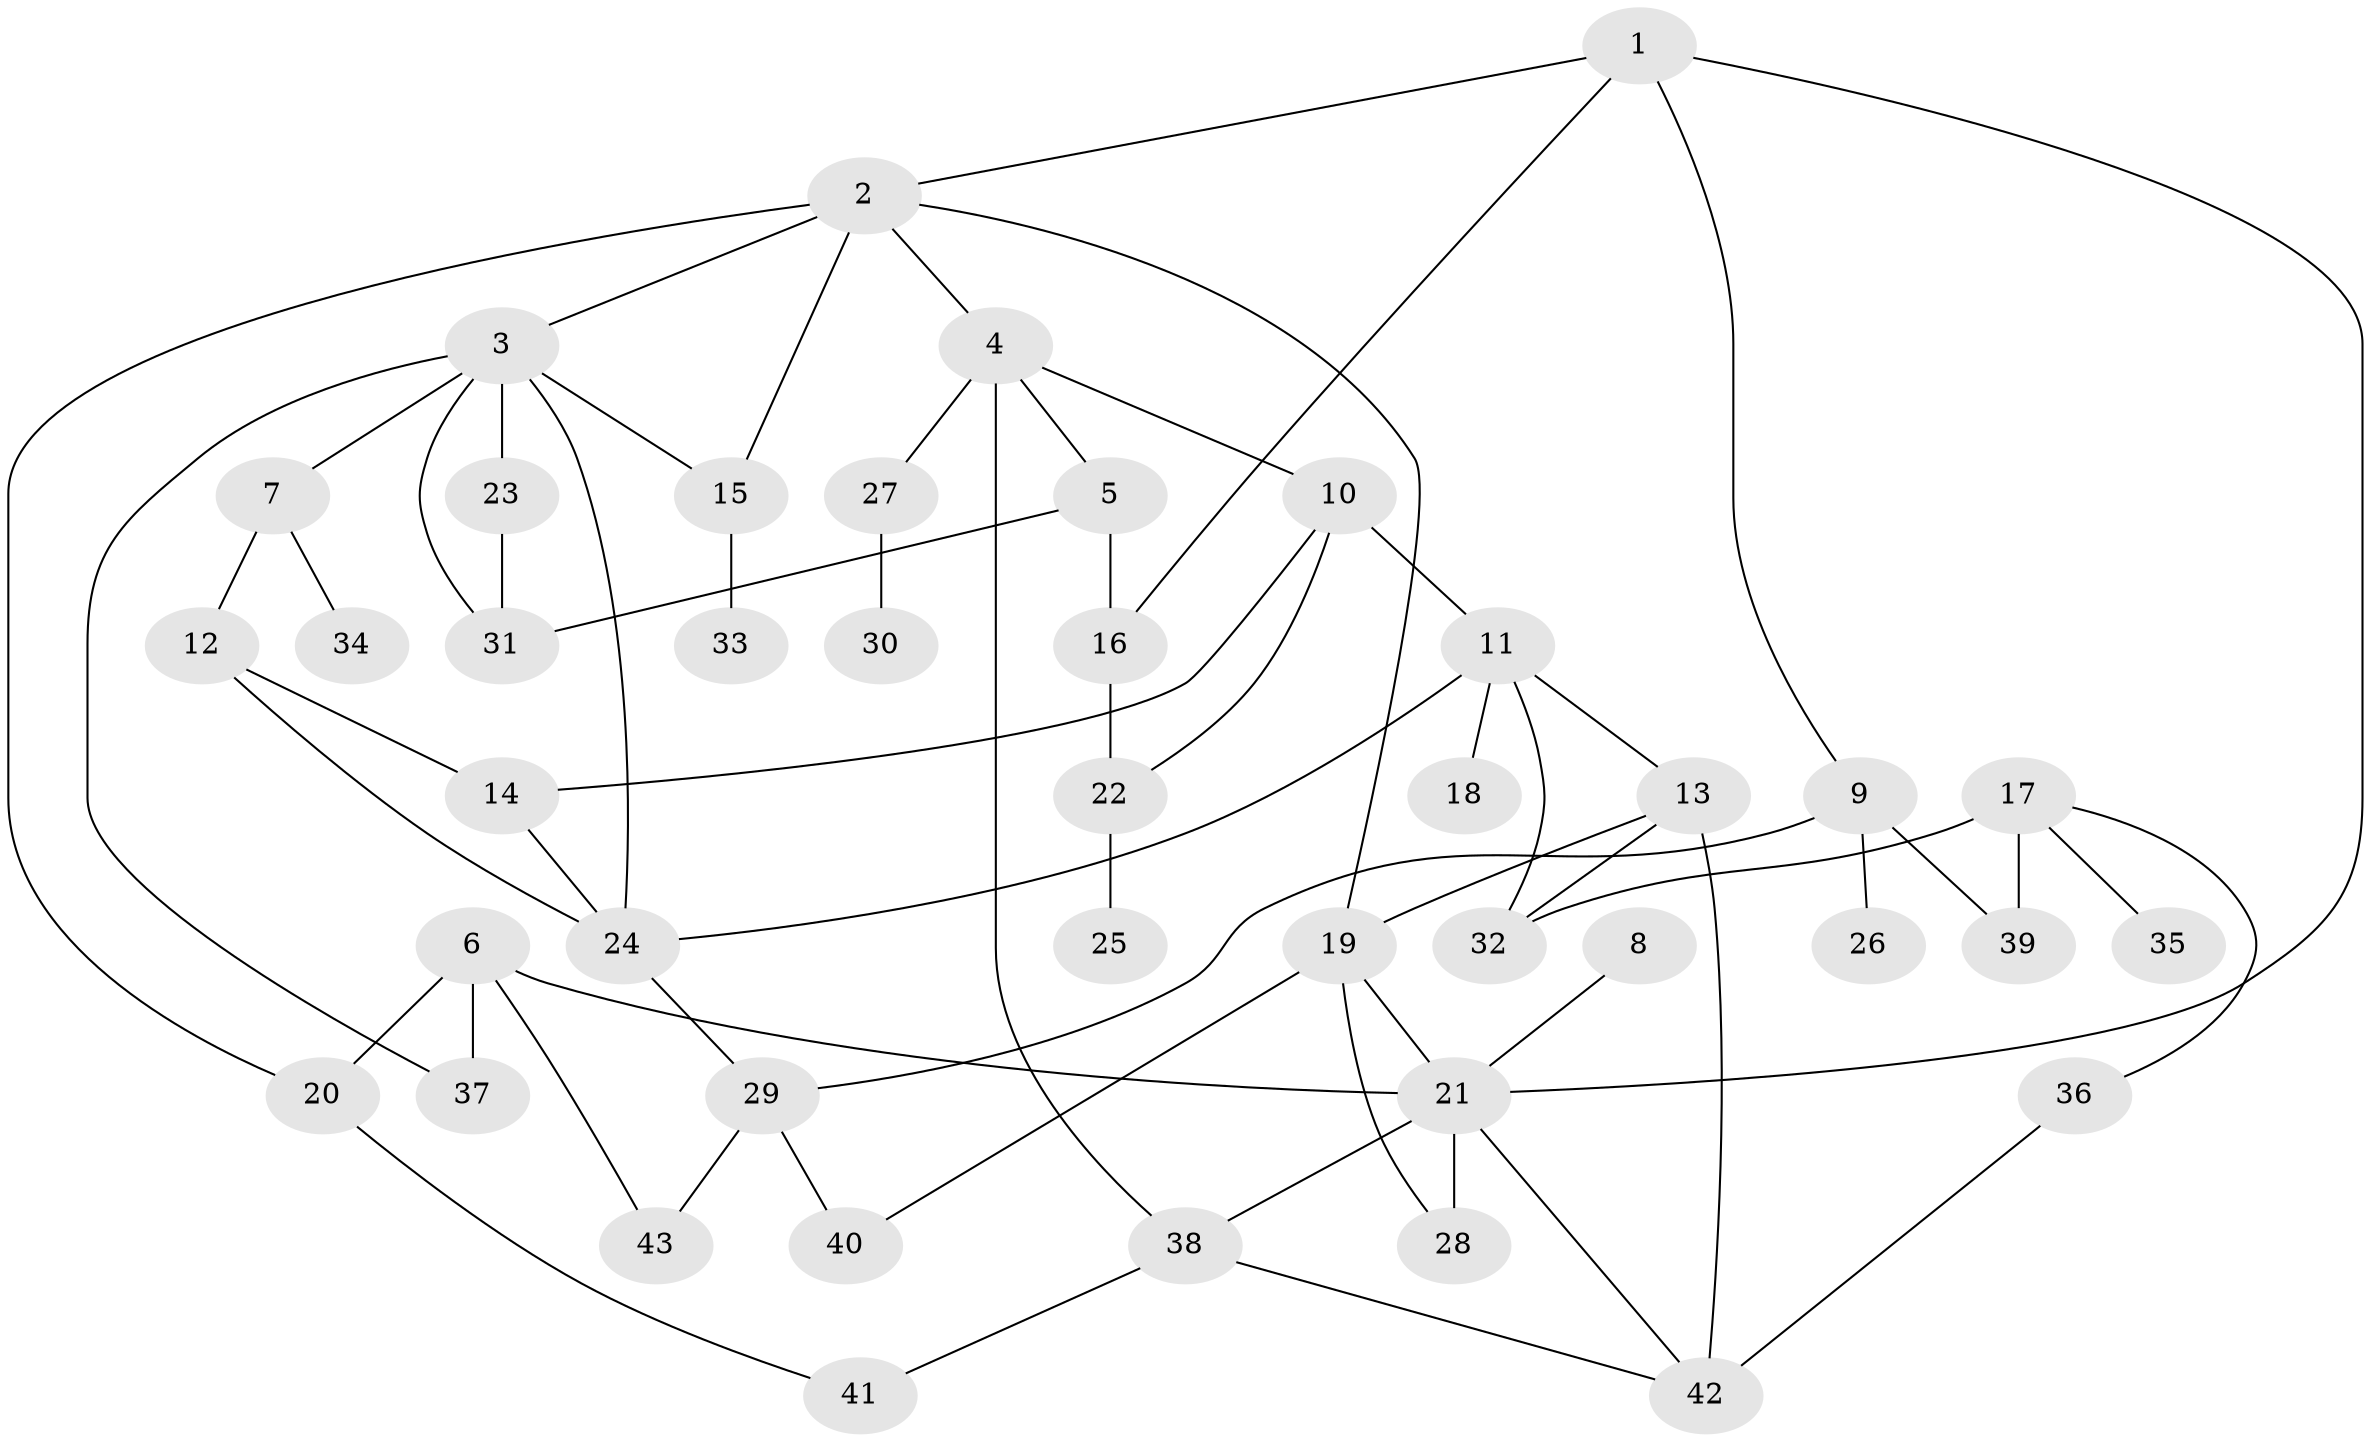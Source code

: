 // original degree distribution, {7: 0.03333333333333333, 4: 0.15, 6: 0.016666666666666666, 2: 0.36666666666666664, 5: 0.08333333333333333, 3: 0.21666666666666667, 1: 0.13333333333333333}
// Generated by graph-tools (version 1.1) at 2025/36/03/04/25 23:36:11]
// undirected, 43 vertices, 66 edges
graph export_dot {
  node [color=gray90,style=filled];
  1;
  2;
  3;
  4;
  5;
  6;
  7;
  8;
  9;
  10;
  11;
  12;
  13;
  14;
  15;
  16;
  17;
  18;
  19;
  20;
  21;
  22;
  23;
  24;
  25;
  26;
  27;
  28;
  29;
  30;
  31;
  32;
  33;
  34;
  35;
  36;
  37;
  38;
  39;
  40;
  41;
  42;
  43;
  1 -- 2 [weight=1.0];
  1 -- 9 [weight=1.0];
  1 -- 16 [weight=1.0];
  1 -- 21 [weight=1.0];
  2 -- 3 [weight=1.0];
  2 -- 4 [weight=1.0];
  2 -- 15 [weight=1.0];
  2 -- 19 [weight=1.0];
  2 -- 20 [weight=1.0];
  3 -- 7 [weight=1.0];
  3 -- 15 [weight=1.0];
  3 -- 23 [weight=1.0];
  3 -- 24 [weight=1.0];
  3 -- 31 [weight=1.0];
  3 -- 37 [weight=1.0];
  4 -- 5 [weight=1.0];
  4 -- 10 [weight=1.0];
  4 -- 27 [weight=1.0];
  4 -- 38 [weight=1.0];
  5 -- 16 [weight=1.0];
  5 -- 31 [weight=1.0];
  6 -- 20 [weight=1.0];
  6 -- 21 [weight=1.0];
  6 -- 37 [weight=1.0];
  6 -- 43 [weight=1.0];
  7 -- 12 [weight=1.0];
  7 -- 34 [weight=1.0];
  8 -- 21 [weight=1.0];
  9 -- 26 [weight=1.0];
  9 -- 29 [weight=1.0];
  9 -- 39 [weight=1.0];
  10 -- 11 [weight=1.0];
  10 -- 14 [weight=1.0];
  10 -- 22 [weight=1.0];
  11 -- 13 [weight=1.0];
  11 -- 18 [weight=1.0];
  11 -- 24 [weight=1.0];
  11 -- 32 [weight=1.0];
  12 -- 14 [weight=1.0];
  12 -- 24 [weight=1.0];
  13 -- 19 [weight=1.0];
  13 -- 32 [weight=1.0];
  13 -- 42 [weight=1.0];
  14 -- 24 [weight=1.0];
  15 -- 33 [weight=1.0];
  16 -- 22 [weight=2.0];
  17 -- 32 [weight=1.0];
  17 -- 35 [weight=1.0];
  17 -- 36 [weight=1.0];
  17 -- 39 [weight=2.0];
  19 -- 21 [weight=1.0];
  19 -- 28 [weight=1.0];
  19 -- 40 [weight=1.0];
  20 -- 41 [weight=1.0];
  21 -- 28 [weight=2.0];
  21 -- 38 [weight=1.0];
  21 -- 42 [weight=1.0];
  22 -- 25 [weight=1.0];
  23 -- 31 [weight=1.0];
  24 -- 29 [weight=1.0];
  27 -- 30 [weight=1.0];
  29 -- 40 [weight=1.0];
  29 -- 43 [weight=1.0];
  36 -- 42 [weight=1.0];
  38 -- 41 [weight=1.0];
  38 -- 42 [weight=1.0];
}
